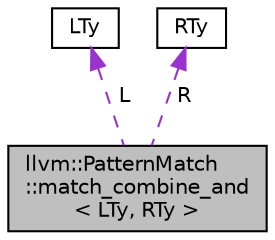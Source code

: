 digraph "llvm::PatternMatch::match_combine_and&lt; LTy, RTy &gt;"
{
 // LATEX_PDF_SIZE
  bgcolor="transparent";
  edge [fontname="Helvetica",fontsize="10",labelfontname="Helvetica",labelfontsize="10"];
  node [fontname="Helvetica",fontsize="10",shape="box"];
  Node1 [label="llvm::PatternMatch\l::match_combine_and\l\< LTy, RTy \>",height=0.2,width=0.4,color="black", fillcolor="grey75", style="filled", fontcolor="black",tooltip=" "];
  Node2 -> Node1 [dir="back",color="darkorchid3",fontsize="10",style="dashed",label=" L" ,fontname="Helvetica"];
  Node2 [label="LTy",height=0.2,width=0.4,color="black",tooltip=" "];
  Node3 -> Node1 [dir="back",color="darkorchid3",fontsize="10",style="dashed",label=" R" ,fontname="Helvetica"];
  Node3 [label="RTy",height=0.2,width=0.4,color="black",tooltip=" "];
}
